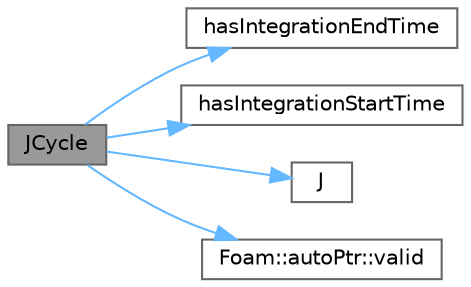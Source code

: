 digraph "JCycle"
{
 // LATEX_PDF_SIZE
  bgcolor="transparent";
  edge [fontname=Helvetica,fontsize=10,labelfontname=Helvetica,labelfontsize=10];
  node [fontname=Helvetica,fontsize=10,shape=box,height=0.2,width=0.4];
  rankdir="LR";
  Node1 [id="Node000001",label="JCycle",height=0.2,width=0.4,color="gray40", fillcolor="grey60", style="filled", fontcolor="black",tooltip=" "];
  Node1 -> Node2 [id="edge1_Node000001_Node000002",color="steelblue1",style="solid",tooltip=" "];
  Node2 [id="Node000002",label="hasIntegrationEndTime",height=0.2,width=0.4,color="grey40", fillcolor="white", style="filled",URL="$classFoam_1_1objective.html#acfe367dcddd8cee50a768a0355222a98",tooltip=" "];
  Node1 -> Node3 [id="edge2_Node000001_Node000003",color="steelblue1",style="solid",tooltip=" "];
  Node3 [id="Node000003",label="hasIntegrationStartTime",height=0.2,width=0.4,color="grey40", fillcolor="white", style="filled",URL="$classFoam_1_1objective.html#a515ae852c037cb84ab620ea2ff1eef4b",tooltip=" "];
  Node1 -> Node4 [id="edge3_Node000001_Node000004",color="steelblue1",style="solid",tooltip=" "];
  Node4 [id="Node000004",label="J",height=0.2,width=0.4,color="grey40", fillcolor="white", style="filled",URL="$classFoam_1_1objective.html#a86adb4ddf09dda33821c5401bcd9621b",tooltip=" "];
  Node1 -> Node5 [id="edge4_Node000001_Node000005",color="steelblue1",style="solid",tooltip=" "];
  Node5 [id="Node000005",label="Foam::autoPtr::valid",height=0.2,width=0.4,color="grey40", fillcolor="white", style="filled",URL="$classFoam_1_1autoPtr.html#a99f77f09f364b20c3a30ab6bffa4c24b",tooltip=" "];
}
